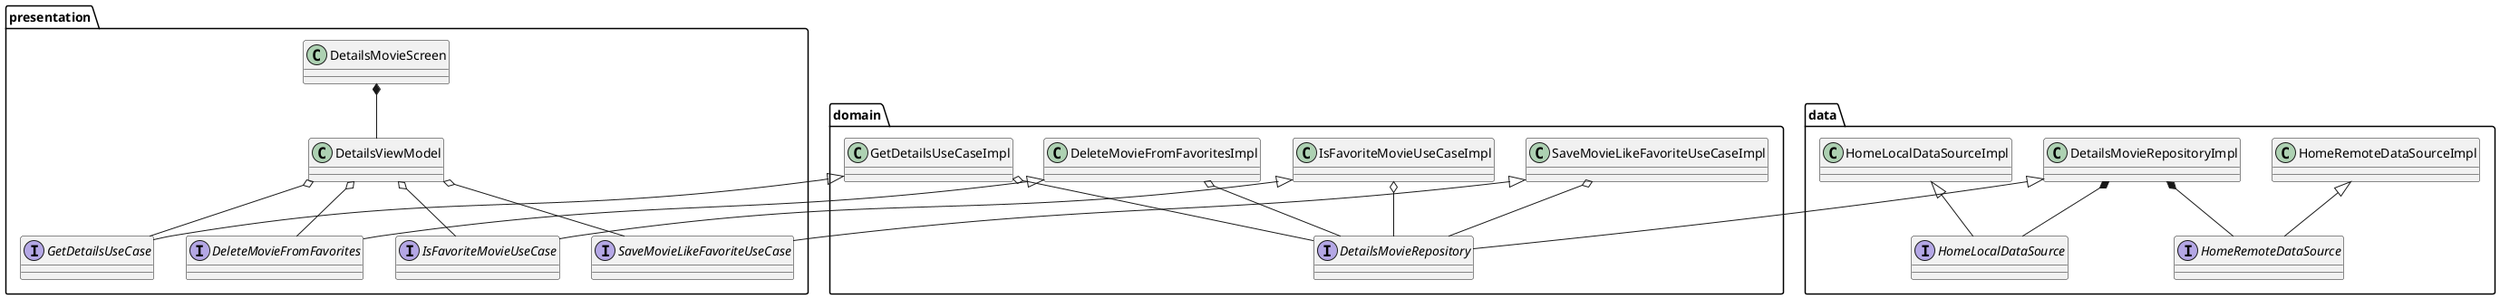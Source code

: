 @startuml
'https://plantuml.com/class-diagram

package presentation {
class DetailsMovieScreen
class DetailsViewModel

interface GetDetailsUseCase
interface DeleteMovieFromFavorites
interface IsFavoriteMovieUseCase
interface SaveMovieLikeFavoriteUseCase
}

package domain {
class GetDetailsUseCaseImpl
class DeleteMovieFromFavoritesImpl
class IsFavoriteMovieUseCaseImpl
class SaveMovieLikeFavoriteUseCaseImpl

interface DetailsMovieRepository
}

package data {
class DetailsMovieRepositoryImpl

interface HomeRemoteDataSource
interface HomeLocalDataSource

class HomeRemoteDataSourceImpl
class HomeLocalDataSourceImpl
}

DetailsMovieScreen *-- DetailsViewModel

DetailsViewModel o-- GetDetailsUseCase
DetailsViewModel o-- DeleteMovieFromFavorites
DetailsViewModel o-- IsFavoriteMovieUseCase
DetailsViewModel o-- SaveMovieLikeFavoriteUseCase

GetDetailsUseCaseImpl <|-- GetDetailsUseCase
DeleteMovieFromFavoritesImpl <|-- DeleteMovieFromFavorites
IsFavoriteMovieUseCaseImpl <|-- IsFavoriteMovieUseCase
SaveMovieLikeFavoriteUseCaseImpl <|-- SaveMovieLikeFavoriteUseCase

GetDetailsUseCaseImpl o-- DetailsMovieRepository
DeleteMovieFromFavoritesImpl o-- DetailsMovieRepository
IsFavoriteMovieUseCaseImpl o-- DetailsMovieRepository
SaveMovieLikeFavoriteUseCaseImpl o-- DetailsMovieRepository

DetailsMovieRepositoryImpl <|-- DetailsMovieRepository

DetailsMovieRepositoryImpl *-- HomeRemoteDataSource
DetailsMovieRepositoryImpl *-- HomeLocalDataSource

HomeRemoteDataSourceImpl <|--  HomeRemoteDataSource
HomeLocalDataSourceImpl <|-- HomeLocalDataSource
@enduml
